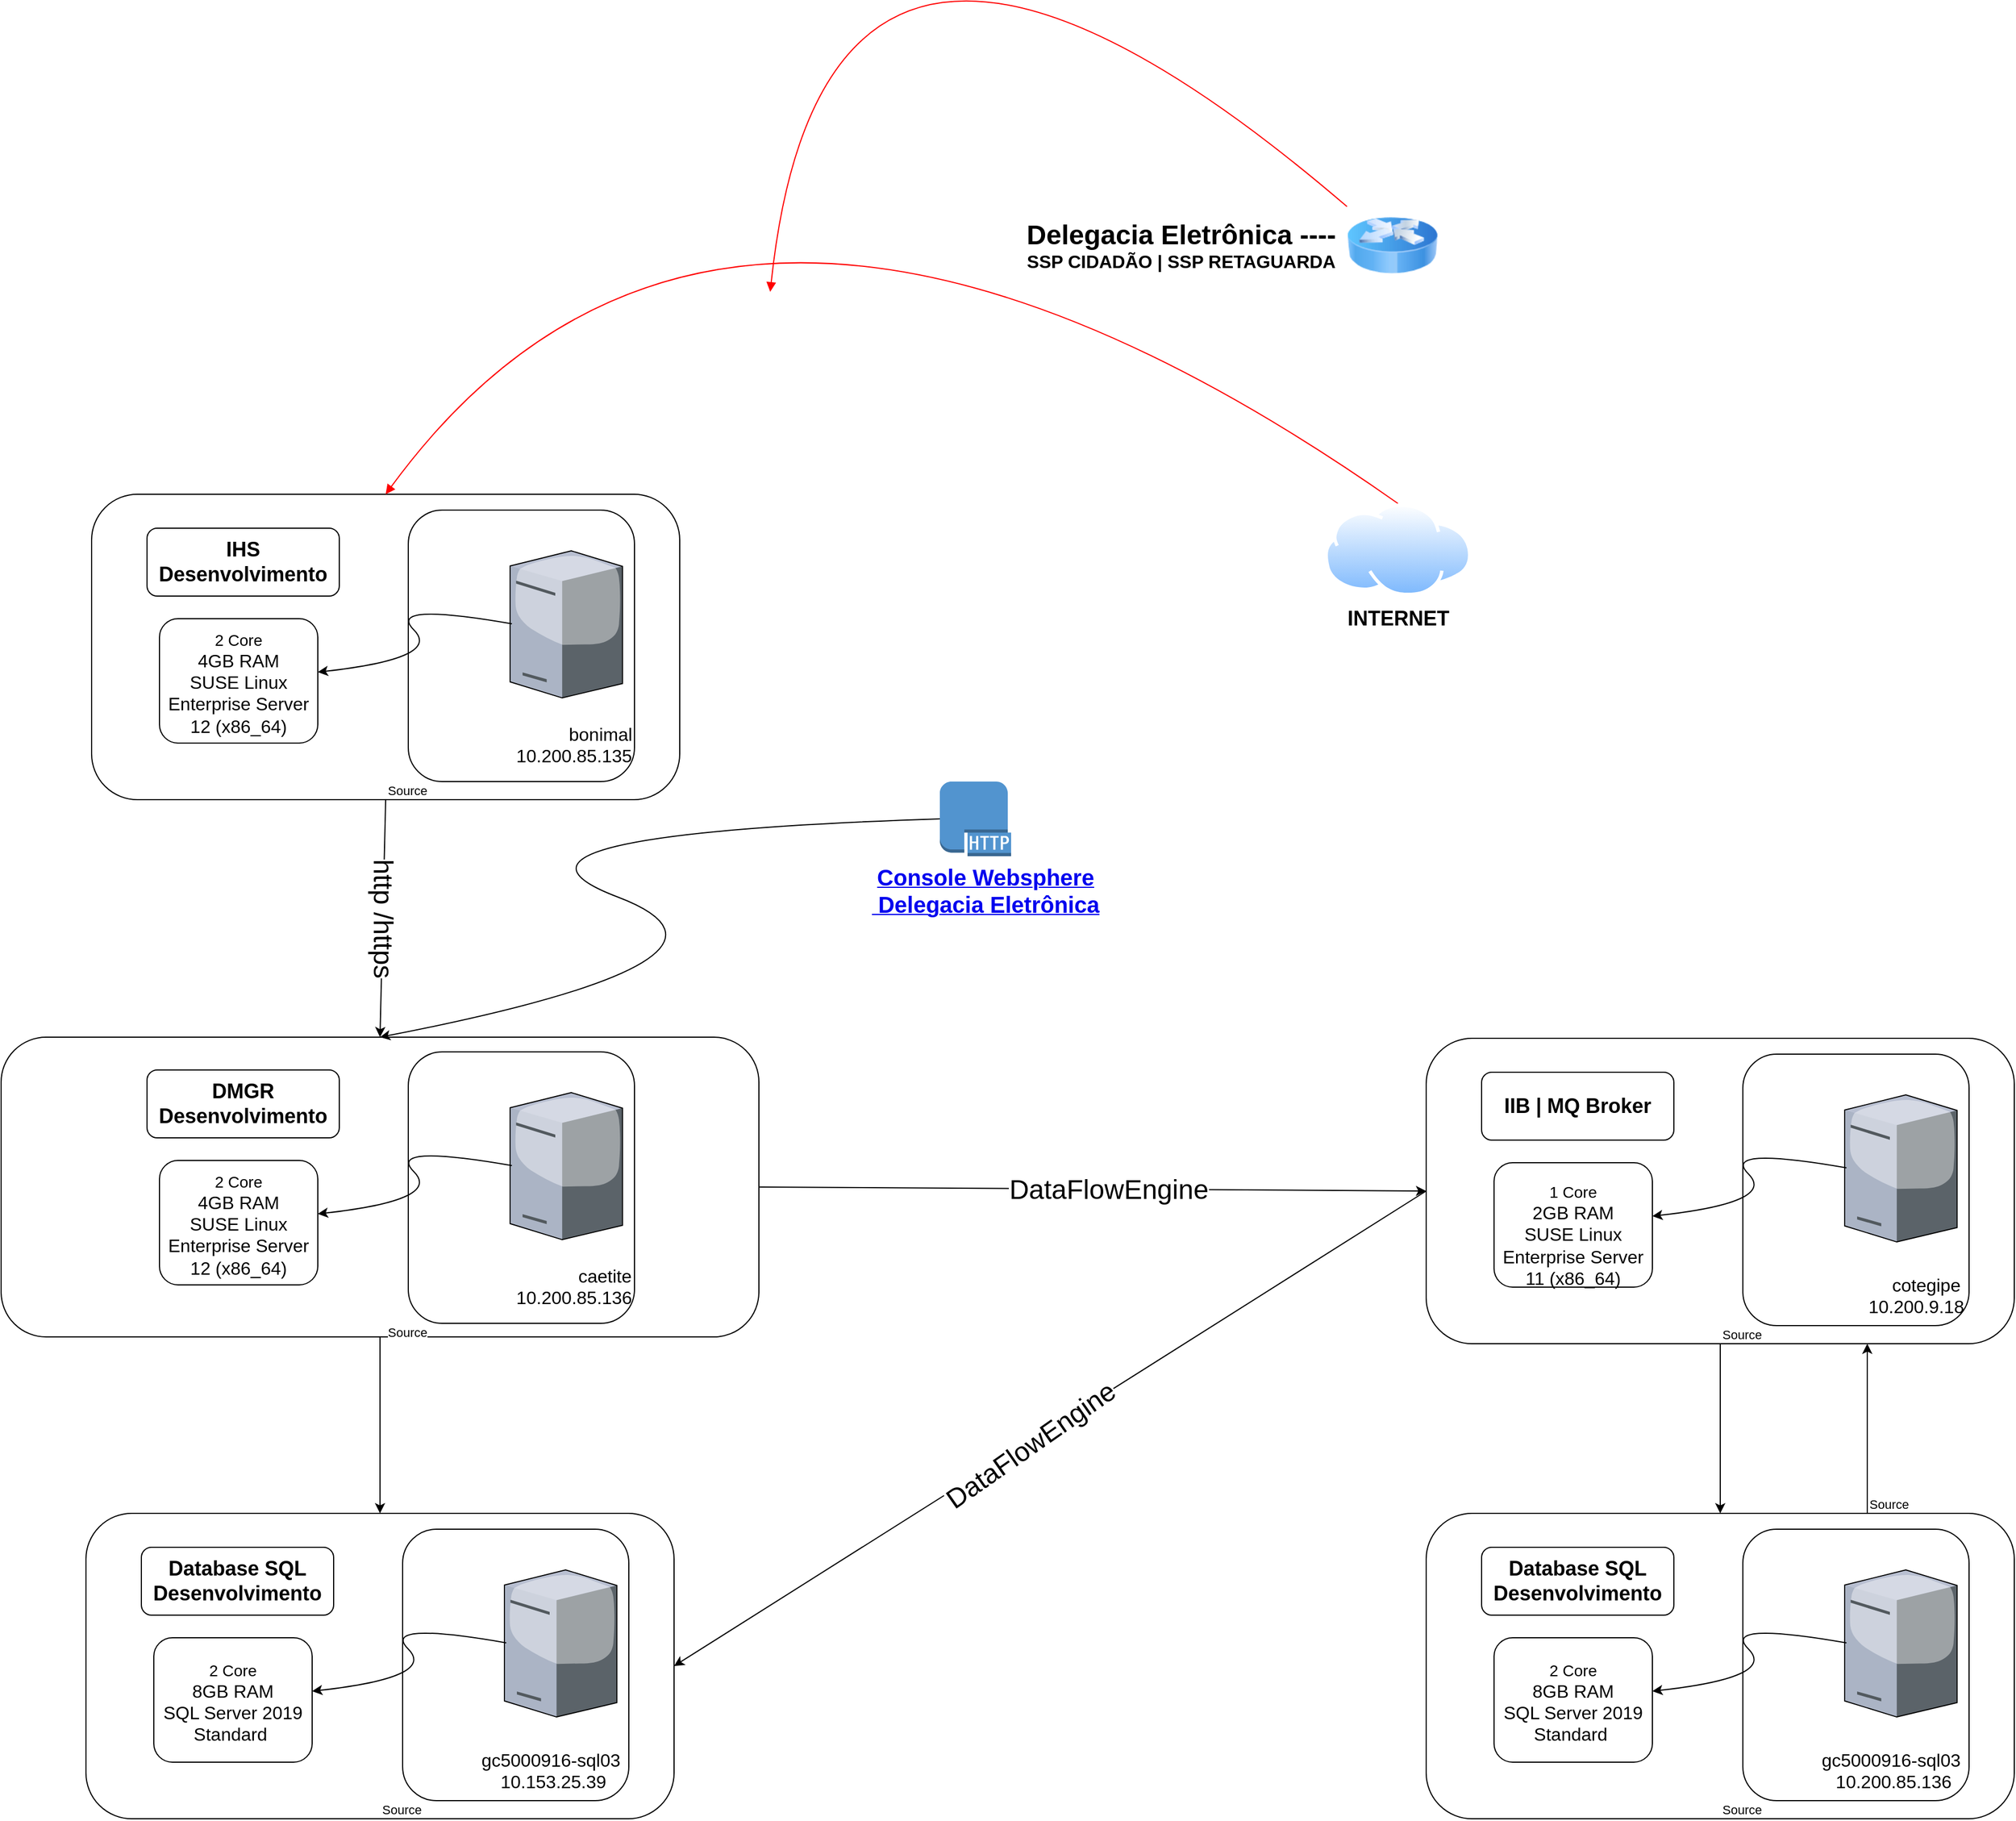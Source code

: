 <mxfile version="26.0.7">
  <diagram name="Page-1" id="822b0af5-4adb-64df-f703-e8dfc1f81529">
    <mxGraphModel dx="2391" dy="2044" grid="1" gridSize="10" guides="1" tooltips="1" connect="1" arrows="1" fold="1" page="1" pageScale="1" pageWidth="1100" pageHeight="850" background="none" math="0" shadow="0">
      <root>
        <mxCell id="0" />
        <mxCell id="1" parent="0" />
        <mxCell id="aAT7dS_sUtaWbR4hFf62-11" value="" style="rounded=1;whiteSpace=wrap;html=1;" parent="1" vertex="1">
          <mxGeometry x="420" y="-321" width="520" height="270" as="geometry" />
        </mxCell>
        <mxCell id="aAT7dS_sUtaWbR4hFf62-19" value="&lt;div&gt;&lt;br&gt;&lt;/div&gt;&lt;div&gt;&lt;br&gt;&lt;/div&gt;&lt;div&gt;&lt;br&gt;&lt;/div&gt;&lt;div&gt;&lt;br&gt;&lt;/div&gt;&lt;div&gt;&lt;br&gt;&lt;/div&gt;&lt;div&gt;&lt;br&gt;&lt;/div&gt;&lt;div&gt;&lt;br&gt;&lt;/div&gt;&lt;div&gt;&lt;br&gt;&lt;/div&gt;&lt;div&gt;&lt;br&gt;&lt;/div&gt;&lt;div&gt;&lt;br&gt;&lt;/div&gt;&lt;div&gt;&lt;br&gt;&lt;/div&gt;&lt;div&gt;&lt;span style=&quot;background-color: transparent; color: light-dark(rgb(0, 0, 0), rgb(255, 255, 255));&quot;&gt;&amp;nbsp; &amp;nbsp;&lt;/span&gt;&lt;span style=&quot;background-color: transparent; color: light-dark(rgb(0, 0, 0), rgb(255, 255, 255)); white-space: pre;&quot;&gt;&#x9;&lt;/span&gt;&lt;span style=&quot;background-color: transparent; color: light-dark(rgb(0, 0, 0), rgb(255, 255, 255)); white-space: pre;&quot;&gt;&#x9;&lt;/span&gt;&lt;span style=&quot;background-color: transparent; color: light-dark(rgb(0, 0, 0), rgb(255, 255, 255)); white-space: pre;&quot;&gt;&#x9;&lt;/span&gt;&lt;span style=&quot;background-color: transparent; color: light-dark(rgb(0, 0, 0), rgb(255, 255, 255)); white-space: pre;&quot;&gt;&#x9;&lt;/span&gt;&lt;font style=&quot;background-color: transparent; color: light-dark(rgb(0, 0, 0), rgb(255, 255, 255)); font-size: 14px;&quot;&gt;&lt;span style=&quot;white-space: pre;&quot;&gt;&#x9;&lt;/span&gt;&amp;nbsp; &amp;nbsp; &amp;nbsp; &amp;nbsp; &amp;nbsp; &amp;nbsp; &amp;nbsp; &amp;nbsp; &amp;nbsp; &amp;nbsp; &amp;nbsp; &amp;nbsp; &amp;nbsp; &amp;nbsp; &amp;nbsp; &amp;nbsp; &amp;nbsp; &amp;nbsp; &amp;nbsp; &amp;nbsp; &amp;nbsp; &amp;nbsp; &amp;nbsp; &amp;nbsp; &amp;nbsp; &amp;nbsp; &amp;nbsp;&amp;nbsp;&lt;/font&gt;&lt;font style=&quot;background-color: transparent; color: light-dark(rgb(0, 0, 0), rgb(255, 255, 255)); font-size: 16px;&quot;&gt;bonimal&lt;/font&gt;&lt;/div&gt;&lt;div&gt;&lt;/div&gt;&lt;div&gt;&lt;span style=&quot;font-size: medium; background-color: transparent; color: light-dark(rgb(0, 0, 0), rgb(255, 255, 255)); white-space: pre;&quot;&gt;&#x9;&lt;/span&gt;&lt;span style=&quot;font-size: medium; background-color: transparent; color: light-dark(rgb(0, 0, 0), rgb(255, 255, 255)); white-space: pre;&quot;&gt;&#x9;&lt;/span&gt;&lt;span style=&quot;font-size: medium; background-color: transparent; color: light-dark(rgb(0, 0, 0), rgb(255, 255, 255));&quot;&gt;&amp;nbsp; &amp;nbsp; &amp;nbsp;10.200.85.135&lt;/span&gt;&lt;/div&gt;" style="rounded=1;whiteSpace=wrap;html=1;" parent="1" vertex="1">
          <mxGeometry x="700" y="-307" width="200" height="240" as="geometry" />
        </mxCell>
        <mxCell id="7d933b09d9755ecc-9" value="" style="verticalLabelPosition=bottom;aspect=fixed;html=1;verticalAlign=top;strokeColor=none;shape=mxgraph.citrix.tower_server;rounded=0;shadow=0;comic=0;fontFamily=Verdana;" parent="1" vertex="1">
          <mxGeometry x="790" y="-271" width="99.41" height="130" as="geometry" />
        </mxCell>
        <mxCell id="7d933b09d9755ecc-26" value="" style="html=1;labelBackgroundColor=none;startArrow=none;startFill=0;endArrow=block;endFill=1;strokeColor=#FF0000;strokeWidth=1;fontFamily=Verdana;fontSize=12;curved=1;exitX=0.5;exitY=0;exitDx=0;exitDy=0;entryX=0.5;entryY=0;entryDx=0;entryDy=0;" parent="1" source="aAT7dS_sUtaWbR4hFf62-23" target="aAT7dS_sUtaWbR4hFf62-11" edge="1">
          <mxGeometry x="-0.011" y="56" relative="1" as="geometry">
            <mxPoint x="1300" y="-261" as="sourcePoint" />
            <Array as="points">
              <mxPoint x="980" y="-731" />
            </Array>
            <mxPoint as="offset" />
            <mxPoint x="690" y="-331" as="targetPoint" />
          </mxGeometry>
        </mxCell>
        <mxCell id="aAT7dS_sUtaWbR4hFf62-12" value="&lt;font style=&quot;font-size: 18px;&quot;&gt;&lt;b&gt;IHS Desenvolvimento&lt;/b&gt;&lt;/font&gt;" style="rounded=1;whiteSpace=wrap;html=1;" parent="1" vertex="1">
          <mxGeometry x="469" y="-291" width="170" height="60" as="geometry" />
        </mxCell>
        <mxCell id="aAT7dS_sUtaWbR4hFf62-14" value="&lt;div&gt;&lt;font style=&quot;font-size: 14px;&quot;&gt;&lt;br&gt;&lt;/font&gt;&lt;/div&gt;&lt;font style=&quot;font-size: 14px;&quot;&gt;&lt;div&gt;&lt;font style=&quot;font-size: 14px;&quot;&gt;&lt;br&gt;&lt;/font&gt;&lt;/div&gt;2 Core&lt;/font&gt;&lt;div&gt;&lt;font size=&quot;3&quot;&gt;4GB RAM&lt;/font&gt;&lt;/div&gt;&lt;div&gt;&lt;font size=&quot;3&quot;&gt;SUSE Linux Enterprise Server 12 (x86_64)&lt;/font&gt;&lt;/div&gt;&lt;div&gt;&lt;br&gt;&lt;div&gt;&lt;br&gt;&lt;/div&gt;&lt;/div&gt;" style="rounded=1;whiteSpace=wrap;html=1;" parent="1" vertex="1">
          <mxGeometry x="480" y="-211" width="140" height="110" as="geometry" />
        </mxCell>
        <mxCell id="aAT7dS_sUtaWbR4hFf62-17" value="" style="curved=1;endArrow=classic;html=1;rounded=0;exitX=0.016;exitY=0.496;exitDx=0;exitDy=0;exitPerimeter=0;" parent="1" source="7d933b09d9755ecc-9" target="aAT7dS_sUtaWbR4hFf62-14" edge="1">
          <mxGeometry width="50" height="50" relative="1" as="geometry">
            <mxPoint x="730" y="-226" as="sourcePoint" />
            <mxPoint x="680" y="-176" as="targetPoint" />
            <Array as="points">
              <mxPoint x="680" y="-226" />
              <mxPoint x="730" y="-176" />
            </Array>
          </mxGeometry>
        </mxCell>
        <mxCell id="aAT7dS_sUtaWbR4hFf62-20" value="" style="html=1;labelBackgroundColor=none;startArrow=none;startFill=0;endArrow=block;endFill=1;strokeColor=#FF0000;strokeWidth=1;fontFamily=Verdana;fontSize=12;curved=1;" parent="1" source="aAT7dS_sUtaWbR4hFf62-21" edge="1">
          <mxGeometry x="-0.011" y="56" relative="1" as="geometry">
            <mxPoint x="1570" y="-540" as="sourcePoint" />
            <Array as="points">
              <mxPoint x="1070" y="-970" />
            </Array>
            <mxPoint as="offset" />
            <mxPoint x="1020" y="-500" as="targetPoint" />
          </mxGeometry>
        </mxCell>
        <mxCell id="aAT7dS_sUtaWbR4hFf62-21" value="" style="image;html=1;image=img/lib/clip_art/networking/Router_Icon_128x128.png" parent="1" vertex="1">
          <mxGeometry x="1530.0" y="-581" width="80" height="80" as="geometry" />
        </mxCell>
        <mxCell id="aAT7dS_sUtaWbR4hFf62-22" value="&lt;font style=&quot;font-size: 24px;&quot;&gt;&lt;b&gt;Delegacia Eletrônica ----&lt;/b&gt;&lt;/font&gt;&lt;div&gt;&lt;font size=&quot;3&quot;&gt;&lt;b&gt;SSP CIDADÃO | SSP RETAGUARDA&lt;/b&gt;&lt;/font&gt;&lt;/div&gt;" style="text;html=1;align=center;verticalAlign=middle;resizable=0;points=[];autosize=1;strokeColor=none;fillColor=none;" parent="1" vertex="1">
          <mxGeometry x="1233" y="-571" width="300" height="60" as="geometry" />
        </mxCell>
        <mxCell id="aAT7dS_sUtaWbR4hFf62-23" value="&lt;font style=&quot;font-size: 18px;&quot;&gt;&lt;b&gt;INTERNET&lt;/b&gt;&lt;/font&gt;" style="image;aspect=fixed;perimeter=ellipsePerimeter;html=1;align=center;shadow=0;dashed=0;spacingTop=3;image=img/lib/active_directory/internet_cloud.svg;" parent="1" vertex="1">
          <mxGeometry x="1510" y="-312.9" width="130" height="81.9" as="geometry" />
        </mxCell>
        <mxCell id="aAT7dS_sUtaWbR4hFf62-24" value="" style="rounded=1;whiteSpace=wrap;html=1;" parent="1" vertex="1">
          <mxGeometry x="340" y="159" width="670" height="265" as="geometry" />
        </mxCell>
        <mxCell id="aAT7dS_sUtaWbR4hFf62-30" value="" style="endArrow=classic;html=1;rounded=0;entryX=0.5;entryY=0;entryDx=0;entryDy=0;exitX=0.5;exitY=1;exitDx=0;exitDy=0;" parent="1" source="aAT7dS_sUtaWbR4hFf62-11" target="aAT7dS_sUtaWbR4hFf62-24" edge="1">
          <mxGeometry relative="1" as="geometry">
            <mxPoint x="820" y="-51" as="sourcePoint" />
            <mxPoint x="980" y="-51" as="targetPoint" />
          </mxGeometry>
        </mxCell>
        <mxCell id="aAT7dS_sUtaWbR4hFf62-31" value="&lt;font style=&quot;font-size: 24px;&quot;&gt;&lt;font style=&quot;&quot;&gt;http /ht&lt;/font&gt;tps&lt;/font&gt;" style="edgeLabel;resizable=0;html=1;;align=center;verticalAlign=middle;rotation=90;" parent="aAT7dS_sUtaWbR4hFf62-30" connectable="0" vertex="1">
          <mxGeometry relative="1" as="geometry" />
        </mxCell>
        <mxCell id="aAT7dS_sUtaWbR4hFf62-32" value="Source" style="edgeLabel;resizable=0;html=1;;align=left;verticalAlign=bottom;" parent="aAT7dS_sUtaWbR4hFf62-30" connectable="0" vertex="1">
          <mxGeometry x="-1" relative="1" as="geometry" />
        </mxCell>
        <mxCell id="XWSbF_imXP0iLrR8o-j1-2" value="&lt;div&gt;&lt;br&gt;&lt;/div&gt;&lt;div&gt;&lt;br&gt;&lt;/div&gt;&lt;div&gt;&lt;br&gt;&lt;/div&gt;&lt;div&gt;&lt;br&gt;&lt;/div&gt;&lt;div&gt;&lt;br&gt;&lt;/div&gt;&lt;div&gt;&lt;br&gt;&lt;/div&gt;&lt;div&gt;&lt;br&gt;&lt;/div&gt;&lt;div&gt;&lt;br&gt;&lt;/div&gt;&lt;div&gt;&lt;br&gt;&lt;/div&gt;&lt;div&gt;&lt;br&gt;&lt;/div&gt;&lt;div&gt;&lt;br&gt;&lt;/div&gt;&lt;div&gt;&lt;span style=&quot;background-color: transparent; color: light-dark(rgb(0, 0, 0), rgb(255, 255, 255));&quot;&gt;&amp;nbsp; &amp;nbsp;&lt;/span&gt;&lt;span style=&quot;background-color: transparent; color: light-dark(rgb(0, 0, 0), rgb(255, 255, 255)); white-space: pre;&quot;&gt;&#x9;&lt;/span&gt;&lt;span style=&quot;background-color: transparent; color: light-dark(rgb(0, 0, 0), rgb(255, 255, 255)); white-space: pre;&quot;&gt;&#x9;&lt;/span&gt;&lt;span style=&quot;background-color: transparent; color: light-dark(rgb(0, 0, 0), rgb(255, 255, 255)); white-space: pre;&quot;&gt;&#x9;&lt;/span&gt;&lt;span style=&quot;background-color: transparent; color: light-dark(rgb(0, 0, 0), rgb(255, 255, 255)); white-space: pre;&quot;&gt;&#x9;&lt;/span&gt;&lt;font style=&quot;background-color: transparent; color: light-dark(rgb(0, 0, 0), rgb(255, 255, 255)); font-size: 14px;&quot;&gt;&lt;span style=&quot;white-space: pre;&quot;&gt;&#x9;&lt;/span&gt;&amp;nbsp; &amp;nbsp; &amp;nbsp; &amp;nbsp; &amp;nbsp; &amp;nbsp; &amp;nbsp; &amp;nbsp; &amp;nbsp; &amp;nbsp; &amp;nbsp; &amp;nbsp; &amp;nbsp; &amp;nbsp; &amp;nbsp; &amp;nbsp; &amp;nbsp; &amp;nbsp; &amp;nbsp; &amp;nbsp; &amp;nbsp; &amp;nbsp; &amp;nbsp; &amp;nbsp; &amp;nbsp; &amp;nbsp; &amp;nbsp; &amp;nbsp;&amp;nbsp;&lt;/font&gt;&lt;font style=&quot;background-color: transparent; color: light-dark(rgb(0, 0, 0), rgb(255, 255, 255)); font-size: 16px;&quot;&gt;caetite&lt;/font&gt;&lt;br&gt;&lt;/div&gt;&lt;div&gt;&lt;/div&gt;&lt;div&gt;&lt;span style=&quot;font-size: medium; background-color: transparent; color: light-dark(rgb(0, 0, 0), rgb(255, 255, 255)); white-space: pre;&quot;&gt;&#x9;&lt;/span&gt;&lt;span style=&quot;font-size: medium; background-color: transparent; color: light-dark(rgb(0, 0, 0), rgb(255, 255, 255)); white-space: pre;&quot;&gt;&#x9;&lt;/span&gt;&lt;span style=&quot;font-size: medium; background-color: transparent; color: light-dark(rgb(0, 0, 0), rgb(255, 255, 255));&quot;&gt;&amp;nbsp; &amp;nbsp; &amp;nbsp;10.200.85.136&lt;/span&gt;&lt;/div&gt;" style="rounded=1;whiteSpace=wrap;html=1;" parent="1" vertex="1">
          <mxGeometry x="700" y="172" width="200" height="240" as="geometry" />
        </mxCell>
        <mxCell id="XWSbF_imXP0iLrR8o-j1-3" value="" style="verticalLabelPosition=bottom;aspect=fixed;html=1;verticalAlign=top;strokeColor=none;shape=mxgraph.citrix.tower_server;rounded=0;shadow=0;comic=0;fontFamily=Verdana;" parent="1" vertex="1">
          <mxGeometry x="790" y="208" width="99.41" height="130" as="geometry" />
        </mxCell>
        <mxCell id="XWSbF_imXP0iLrR8o-j1-4" value="&lt;font style=&quot;font-size: 18px;&quot;&gt;&lt;b&gt;DMGR&lt;/b&gt;&lt;/font&gt;&lt;div&gt;&lt;font style=&quot;font-size: 18px;&quot;&gt;&lt;b&gt;Desenvolvimento&lt;/b&gt;&lt;/font&gt;&lt;/div&gt;" style="rounded=1;whiteSpace=wrap;html=1;" parent="1" vertex="1">
          <mxGeometry x="469" y="188" width="170" height="60" as="geometry" />
        </mxCell>
        <mxCell id="XWSbF_imXP0iLrR8o-j1-5" value="&lt;div&gt;&lt;font style=&quot;font-size: 14px;&quot;&gt;&lt;br&gt;&lt;/font&gt;&lt;/div&gt;&lt;font style=&quot;font-size: 14px;&quot;&gt;&lt;div&gt;&lt;font style=&quot;font-size: 14px;&quot;&gt;&lt;br&gt;&lt;/font&gt;&lt;/div&gt;2 Core&lt;/font&gt;&lt;div&gt;&lt;font size=&quot;3&quot;&gt;4GB RAM&lt;/font&gt;&lt;/div&gt;&lt;div&gt;&lt;font size=&quot;3&quot;&gt;SUSE Linux Enterprise Server 12 (x86_64)&lt;/font&gt;&lt;/div&gt;&lt;div&gt;&lt;br&gt;&lt;div&gt;&lt;br&gt;&lt;/div&gt;&lt;/div&gt;" style="rounded=1;whiteSpace=wrap;html=1;" parent="1" vertex="1">
          <mxGeometry x="480" y="268" width="140" height="110" as="geometry" />
        </mxCell>
        <mxCell id="XWSbF_imXP0iLrR8o-j1-6" value="" style="curved=1;endArrow=classic;html=1;rounded=0;exitX=0.016;exitY=0.496;exitDx=0;exitDy=0;exitPerimeter=0;" parent="1" source="XWSbF_imXP0iLrR8o-j1-3" target="XWSbF_imXP0iLrR8o-j1-5" edge="1">
          <mxGeometry width="50" height="50" relative="1" as="geometry">
            <mxPoint x="730" y="253" as="sourcePoint" />
            <mxPoint x="680" y="303" as="targetPoint" />
            <Array as="points">
              <mxPoint x="680" y="253" />
              <mxPoint x="730" y="303" />
            </Array>
          </mxGeometry>
        </mxCell>
        <mxCell id="XWSbF_imXP0iLrR8o-j1-7" value="Source" style="edgeLabel;resizable=0;html=1;;align=left;verticalAlign=bottom;" parent="1" connectable="0" vertex="1">
          <mxGeometry x="680" y="428" as="geometry" />
        </mxCell>
        <mxCell id="XWSbF_imXP0iLrR8o-j1-8" value="" style="outlineConnect=0;dashed=0;verticalLabelPosition=bottom;verticalAlign=top;align=center;html=1;shape=mxgraph.aws3.http_protocol;fillColor=#5294CF;gradientColor=none;" parent="1" vertex="1">
          <mxGeometry x="1170" y="-67" width="63" height="66" as="geometry" />
        </mxCell>
        <mxCell id="XWSbF_imXP0iLrR8o-j1-9" value="&lt;a href=&quot;https://10.200.85.136:9043/ibm/console/login.do?action=secure&quot;&gt;&lt;font style=&quot;font-size: 20px;&quot;&gt;&lt;b&gt;Console Websphere&lt;/b&gt;&lt;/font&gt;&lt;/a&gt;&lt;div&gt;&lt;a href=&quot;https://10.200.85.136:9043/ibm/console/login.do?action=secure&quot;&gt;&lt;font style=&quot;font-size: 20px;&quot;&gt;&lt;b&gt;&amp;nbsp;Delegacia Eletrônica&lt;/b&gt;&lt;/font&gt;&lt;/a&gt;&lt;/div&gt;" style="text;html=1;align=center;verticalAlign=middle;resizable=0;points=[];autosize=1;strokeColor=none;fillColor=none;" parent="1" vertex="1">
          <mxGeometry x="1100" y="-1" width="220" height="60" as="geometry" />
        </mxCell>
        <mxCell id="XWSbF_imXP0iLrR8o-j1-14" value="" style="curved=1;endArrow=classic;html=1;rounded=0;exitX=0;exitY=0.5;exitDx=0;exitDy=0;exitPerimeter=0;entryX=0.5;entryY=0;entryDx=0;entryDy=0;" parent="1" source="XWSbF_imXP0iLrR8o-j1-8" target="aAT7dS_sUtaWbR4hFf62-24" edge="1">
          <mxGeometry width="50" height="50" relative="1" as="geometry">
            <mxPoint x="1020" y="40" as="sourcePoint" />
            <mxPoint x="670" y="160" as="targetPoint" />
            <Array as="points">
              <mxPoint x="740" y="-20" />
              <mxPoint x="1030" y="90" />
            </Array>
          </mxGeometry>
        </mxCell>
        <mxCell id="XWSbF_imXP0iLrR8o-j1-15" value="" style="rounded=1;whiteSpace=wrap;html=1;" parent="1" vertex="1">
          <mxGeometry x="415" y="580" width="520" height="270" as="geometry" />
        </mxCell>
        <mxCell id="XWSbF_imXP0iLrR8o-j1-16" value="&lt;div&gt;&lt;br&gt;&lt;/div&gt;&lt;div&gt;&lt;br&gt;&lt;/div&gt;&lt;div&gt;&lt;br&gt;&lt;/div&gt;&lt;div&gt;&lt;br&gt;&lt;/div&gt;&lt;div&gt;&lt;br&gt;&lt;/div&gt;&lt;div&gt;&lt;br&gt;&lt;/div&gt;&lt;div&gt;&lt;br&gt;&lt;/div&gt;&lt;div&gt;&lt;br&gt;&lt;/div&gt;&lt;div&gt;&lt;br&gt;&lt;/div&gt;&lt;div&gt;&lt;div&gt;&lt;font style=&quot;background-color: transparent; color: light-dark(rgb(0, 0, 0), rgb(255, 255, 255)); font-size: 16px;&quot;&gt;&amp;nbsp; &amp;nbsp; &amp;nbsp; &amp;nbsp; &amp;nbsp; &amp;nbsp; &amp;nbsp; &amp;nbsp; &amp;nbsp; &amp;nbsp; &amp;nbsp; &amp;nbsp; &amp;nbsp; &amp;nbsp; &amp;nbsp; &amp;nbsp;&amp;nbsp;&lt;/font&gt;&lt;/div&gt;&lt;div&gt;&lt;font style=&quot;background-color: transparent; color: light-dark(rgb(0, 0, 0), rgb(255, 255, 255)); font-size: 16px;&quot;&gt;&amp;nbsp; &amp;nbsp; &amp;nbsp; &amp;nbsp; &amp;nbsp; &amp;nbsp; &amp;nbsp; &amp;nbsp; &amp;nbsp; &amp;nbsp; &amp;nbsp; &amp;nbsp; &amp;nbsp; &amp;nbsp; &amp;nbsp; &amp;nbsp; &amp;nbsp; &amp;nbsp; &amp;nbsp; &amp;nbsp; &amp;nbsp; &amp;nbsp; &amp;nbsp; &amp;nbsp; &amp;nbsp;&lt;/font&gt;&lt;/div&gt;&lt;div&gt;&lt;font style=&quot;background-color: transparent; color: light-dark(rgb(0, 0, 0), rgb(255, 255, 255)); font-size: 16px;&quot;&gt;&amp;nbsp; &amp;nbsp; &amp;nbsp; &amp;nbsp; &amp;nbsp; &amp;nbsp; &amp;nbsp; &amp;nbsp;gc5000916-sql03&amp;nbsp; &amp;nbsp; &amp;nbsp; &amp;nbsp; &amp;nbsp; &amp;nbsp; &amp;nbsp; &amp;nbsp; &amp;nbsp;&lt;/font&gt;&lt;span style=&quot;background-color: transparent;&quot;&gt;&lt;font size=&quot;3&quot;&gt;10.153.25.39&lt;/font&gt;&lt;/span&gt;&lt;br&gt;&lt;/div&gt;&lt;/div&gt;" style="rounded=1;whiteSpace=wrap;html=1;" parent="1" vertex="1">
          <mxGeometry x="695" y="594" width="200" height="240" as="geometry" />
        </mxCell>
        <mxCell id="XWSbF_imXP0iLrR8o-j1-17" value="" style="verticalLabelPosition=bottom;aspect=fixed;html=1;verticalAlign=top;strokeColor=none;shape=mxgraph.citrix.tower_server;rounded=0;shadow=0;comic=0;fontFamily=Verdana;" parent="1" vertex="1">
          <mxGeometry x="785" y="630" width="99.41" height="130" as="geometry" />
        </mxCell>
        <mxCell id="XWSbF_imXP0iLrR8o-j1-18" value="&lt;font style=&quot;font-size: 18px;&quot;&gt;&lt;b&gt;Database SQL Desenvolvimento&lt;/b&gt;&lt;/font&gt;" style="rounded=1;whiteSpace=wrap;html=1;" parent="1" vertex="1">
          <mxGeometry x="464" y="610" width="170" height="60" as="geometry" />
        </mxCell>
        <mxCell id="XWSbF_imXP0iLrR8o-j1-19" value="&lt;div&gt;&lt;font style=&quot;font-size: 14px;&quot;&gt;&lt;br&gt;&lt;/font&gt;&lt;/div&gt;&lt;font style=&quot;font-size: 14px;&quot;&gt;&lt;div&gt;&lt;font style=&quot;font-size: 14px;&quot;&gt;&lt;br&gt;&lt;/font&gt;&lt;/div&gt;2 Core&lt;/font&gt;&lt;div&gt;&lt;font size=&quot;3&quot;&gt;8GB RAM&lt;/font&gt;&lt;/div&gt;&lt;div&gt;&lt;font size=&quot;3&quot;&gt;SQL Server 2019 Standard&amp;nbsp;&lt;/font&gt;&lt;/div&gt;&lt;div&gt;&lt;br&gt;&lt;div&gt;&lt;br&gt;&lt;/div&gt;&lt;/div&gt;" style="rounded=1;whiteSpace=wrap;html=1;" parent="1" vertex="1">
          <mxGeometry x="475" y="690" width="140" height="110" as="geometry" />
        </mxCell>
        <mxCell id="XWSbF_imXP0iLrR8o-j1-20" value="" style="curved=1;endArrow=classic;html=1;rounded=0;exitX=0.016;exitY=0.496;exitDx=0;exitDy=0;exitPerimeter=0;" parent="1" source="XWSbF_imXP0iLrR8o-j1-17" target="XWSbF_imXP0iLrR8o-j1-19" edge="1">
          <mxGeometry width="50" height="50" relative="1" as="geometry">
            <mxPoint x="725" y="675" as="sourcePoint" />
            <mxPoint x="675" y="725" as="targetPoint" />
            <Array as="points">
              <mxPoint x="675" y="675" />
              <mxPoint x="725" y="725" />
            </Array>
          </mxGeometry>
        </mxCell>
        <mxCell id="XWSbF_imXP0iLrR8o-j1-21" value="Source" style="edgeLabel;resizable=0;html=1;;align=left;verticalAlign=bottom;" parent="1" connectable="0" vertex="1">
          <mxGeometry x="675" y="850" as="geometry" />
        </mxCell>
        <mxCell id="XWSbF_imXP0iLrR8o-j1-26" value="" style="endArrow=classic;html=1;rounded=0;exitX=0.5;exitY=1;exitDx=0;exitDy=0;entryX=0.5;entryY=0;entryDx=0;entryDy=0;" parent="1" source="aAT7dS_sUtaWbR4hFf62-24" target="XWSbF_imXP0iLrR8o-j1-15" edge="1">
          <mxGeometry width="50" height="50" relative="1" as="geometry">
            <mxPoint x="1200" y="310" as="sourcePoint" />
            <mxPoint x="1250" y="260" as="targetPoint" />
          </mxGeometry>
        </mxCell>
        <mxCell id="XWSbF_imXP0iLrR8o-j1-30" value="" style="rounded=1;whiteSpace=wrap;html=1;" parent="1" vertex="1">
          <mxGeometry x="1600" y="160" width="520" height="270" as="geometry" />
        </mxCell>
        <mxCell id="XWSbF_imXP0iLrR8o-j1-31" value="&lt;div&gt;&lt;br&gt;&lt;/div&gt;&lt;div&gt;&lt;br&gt;&lt;/div&gt;&lt;div&gt;&lt;br&gt;&lt;/div&gt;&lt;div&gt;&lt;br&gt;&lt;/div&gt;&lt;div&gt;&lt;br&gt;&lt;/div&gt;&lt;div&gt;&lt;br&gt;&lt;/div&gt;&lt;div&gt;&lt;br&gt;&lt;/div&gt;&lt;div&gt;&lt;br&gt;&lt;/div&gt;&lt;div&gt;&lt;br&gt;&lt;/div&gt;&lt;div&gt;&lt;div&gt;&lt;font style=&quot;background-color: transparent; color: light-dark(rgb(0, 0, 0), rgb(255, 255, 255)); font-size: 16px;&quot;&gt;&amp;nbsp; &amp;nbsp; &amp;nbsp; &amp;nbsp; &amp;nbsp; &amp;nbsp; &amp;nbsp; &amp;nbsp; &amp;nbsp; &amp;nbsp; &amp;nbsp; &amp;nbsp; &amp;nbsp; &amp;nbsp; &amp;nbsp; &amp;nbsp;&amp;nbsp;&lt;/font&gt;&lt;/div&gt;&lt;div&gt;&lt;font style=&quot;background-color: transparent; color: light-dark(rgb(0, 0, 0), rgb(255, 255, 255)); font-size: 16px;&quot;&gt;&amp;nbsp; &amp;nbsp; &amp;nbsp; &amp;nbsp; &amp;nbsp; &amp;nbsp; &amp;nbsp; &amp;nbsp; &amp;nbsp; &amp;nbsp; &amp;nbsp; &amp;nbsp; &amp;nbsp; &amp;nbsp; &amp;nbsp; &amp;nbsp; &amp;nbsp; &amp;nbsp; &amp;nbsp; &amp;nbsp; &amp;nbsp; &amp;nbsp; &amp;nbsp; &amp;nbsp; &amp;nbsp;&lt;/font&gt;&lt;/div&gt;&lt;div&gt;&lt;font style=&quot;background-color: transparent; color: light-dark(rgb(0, 0, 0), rgb(255, 255, 255)); font-size: 16px;&quot;&gt;&amp;nbsp; &amp;nbsp; &amp;nbsp; &amp;nbsp; &amp;nbsp; &amp;nbsp; &amp;nbsp; &amp;nbsp; &amp;nbsp; &amp;nbsp; &amp;nbsp; &amp;nbsp; &amp;nbsp; &amp;nbsp; &amp;nbsp;cotegipe&amp;nbsp; &amp;nbsp; &amp;nbsp; &amp;nbsp; &amp;nbsp; &amp;nbsp; &amp;nbsp; &amp;nbsp; &amp;nbsp; &amp;nbsp; &amp;nbsp; &amp;nbsp; &amp;nbsp;&amp;nbsp;&lt;/font&gt;&lt;span style=&quot;background-color: transparent; color: light-dark(rgb(0, 0, 0), rgb(255, 255, 255)); font-size: medium;&quot;&gt;10.200.9.18&lt;/span&gt;&lt;br&gt;&lt;/div&gt;&lt;/div&gt;" style="rounded=1;whiteSpace=wrap;html=1;" parent="1" vertex="1">
          <mxGeometry x="1880" y="174" width="200" height="240" as="geometry" />
        </mxCell>
        <mxCell id="XWSbF_imXP0iLrR8o-j1-32" value="" style="verticalLabelPosition=bottom;aspect=fixed;html=1;verticalAlign=top;strokeColor=none;shape=mxgraph.citrix.tower_server;rounded=0;shadow=0;comic=0;fontFamily=Verdana;" parent="1" vertex="1">
          <mxGeometry x="1970" y="210" width="99.41" height="130" as="geometry" />
        </mxCell>
        <mxCell id="XWSbF_imXP0iLrR8o-j1-33" value="&lt;font style=&quot;font-size: 18px;&quot;&gt;&lt;b&gt;IIB | MQ Broker&lt;/b&gt;&lt;/font&gt;" style="rounded=1;whiteSpace=wrap;html=1;" parent="1" vertex="1">
          <mxGeometry x="1649" y="190" width="170" height="60" as="geometry" />
        </mxCell>
        <mxCell id="XWSbF_imXP0iLrR8o-j1-34" value="&lt;div&gt;&lt;font style=&quot;font-size: 14px;&quot;&gt;&lt;br&gt;&lt;/font&gt;&lt;/div&gt;&lt;font style=&quot;font-size: 14px;&quot;&gt;&lt;div&gt;&lt;font style=&quot;font-size: 14px;&quot;&gt;&lt;br&gt;&lt;/font&gt;&lt;/div&gt;1 Core&lt;/font&gt;&lt;div&gt;&lt;font size=&quot;3&quot;&gt;2GB RAM&lt;/font&gt;&lt;/div&gt;&lt;div&gt;&lt;font size=&quot;3&quot;&gt;SUSE Linux Enterprise Server 11 (x86_64)&lt;/font&gt;&lt;br&gt;&lt;/div&gt;&lt;div&gt;&lt;div&gt;&lt;br&gt;&lt;/div&gt;&lt;/div&gt;" style="rounded=1;whiteSpace=wrap;html=1;" parent="1" vertex="1">
          <mxGeometry x="1660" y="270" width="140" height="110" as="geometry" />
        </mxCell>
        <mxCell id="XWSbF_imXP0iLrR8o-j1-35" value="" style="curved=1;endArrow=classic;html=1;rounded=0;exitX=0.016;exitY=0.496;exitDx=0;exitDy=0;exitPerimeter=0;" parent="1" source="XWSbF_imXP0iLrR8o-j1-32" target="XWSbF_imXP0iLrR8o-j1-34" edge="1">
          <mxGeometry width="50" height="50" relative="1" as="geometry">
            <mxPoint x="1910" y="255" as="sourcePoint" />
            <mxPoint x="1860" y="305" as="targetPoint" />
            <Array as="points">
              <mxPoint x="1860" y="255" />
              <mxPoint x="1910" y="305" />
            </Array>
          </mxGeometry>
        </mxCell>
        <mxCell id="XWSbF_imXP0iLrR8o-j1-36" value="Source" style="edgeLabel;resizable=0;html=1;;align=left;verticalAlign=bottom;" parent="1" connectable="0" vertex="1">
          <mxGeometry x="1860" y="430" as="geometry" />
        </mxCell>
        <mxCell id="XWSbF_imXP0iLrR8o-j1-38" value="" style="endArrow=classic;html=1;rounded=0;exitX=1;exitY=0.5;exitDx=0;exitDy=0;entryX=0;entryY=0.5;entryDx=0;entryDy=0;" parent="1" source="aAT7dS_sUtaWbR4hFf62-24" target="XWSbF_imXP0iLrR8o-j1-30" edge="1">
          <mxGeometry width="50" height="50" relative="1" as="geometry">
            <mxPoint x="1020" y="302" as="sourcePoint" />
            <mxPoint x="1410" y="299" as="targetPoint" />
          </mxGeometry>
        </mxCell>
        <mxCell id="XWSbF_imXP0iLrR8o-j1-39" value="&lt;div&gt;&lt;font style=&quot;&quot;&gt;&lt;span style=&quot;font-size: 24px;&quot;&gt;DataFlowEngine&lt;/span&gt;&lt;br&gt;&lt;/font&gt;&lt;/div&gt;" style="edgeLabel;html=1;align=center;verticalAlign=middle;resizable=0;points=[];rotation=0;" parent="XWSbF_imXP0iLrR8o-j1-38" vertex="1" connectable="0">
          <mxGeometry x="-0.135" y="-1" relative="1" as="geometry">
            <mxPoint x="54" as="offset" />
          </mxGeometry>
        </mxCell>
        <mxCell id="5d6im8vc8zOLy0s14jby-1" value="" style="rounded=1;whiteSpace=wrap;html=1;" vertex="1" parent="1">
          <mxGeometry x="1600" y="580" width="520" height="270" as="geometry" />
        </mxCell>
        <mxCell id="5d6im8vc8zOLy0s14jby-2" value="&lt;div&gt;&lt;br&gt;&lt;/div&gt;&lt;div&gt;&lt;br&gt;&lt;/div&gt;&lt;div&gt;&lt;br&gt;&lt;/div&gt;&lt;div&gt;&lt;br&gt;&lt;/div&gt;&lt;div&gt;&lt;br&gt;&lt;/div&gt;&lt;div&gt;&lt;br&gt;&lt;/div&gt;&lt;div&gt;&lt;br&gt;&lt;/div&gt;&lt;div&gt;&lt;br&gt;&lt;/div&gt;&lt;div&gt;&lt;br&gt;&lt;/div&gt;&lt;div&gt;&lt;div&gt;&lt;font style=&quot;background-color: transparent; color: light-dark(rgb(0, 0, 0), rgb(255, 255, 255)); font-size: 16px;&quot;&gt;&amp;nbsp; &amp;nbsp; &amp;nbsp; &amp;nbsp; &amp;nbsp; &amp;nbsp; &amp;nbsp; &amp;nbsp; &amp;nbsp; &amp;nbsp; &amp;nbsp; &amp;nbsp; &amp;nbsp; &amp;nbsp; &amp;nbsp; &amp;nbsp;&amp;nbsp;&lt;/font&gt;&lt;/div&gt;&lt;div&gt;&lt;font style=&quot;background-color: transparent; color: light-dark(rgb(0, 0, 0), rgb(255, 255, 255)); font-size: 16px;&quot;&gt;&amp;nbsp; &amp;nbsp; &amp;nbsp; &amp;nbsp; &amp;nbsp; &amp;nbsp; &amp;nbsp; &amp;nbsp; &amp;nbsp; &amp;nbsp; &amp;nbsp; &amp;nbsp; &amp;nbsp; &amp;nbsp; &amp;nbsp; &amp;nbsp; &amp;nbsp; &amp;nbsp; &amp;nbsp; &amp;nbsp; &amp;nbsp; &amp;nbsp; &amp;nbsp; &amp;nbsp; &amp;nbsp;&lt;/font&gt;&lt;/div&gt;&lt;div&gt;&lt;font style=&quot;background-color: transparent; color: light-dark(rgb(0, 0, 0), rgb(255, 255, 255)); font-size: 16px;&quot;&gt;&amp;nbsp; &amp;nbsp; &amp;nbsp; &amp;nbsp; &amp;nbsp; &amp;nbsp; &amp;nbsp; &amp;nbsp;gc5000916-sql03&amp;nbsp; &amp;nbsp; &amp;nbsp; &amp;nbsp; &amp;nbsp; &amp;nbsp; &amp;nbsp; &amp;nbsp; &amp;nbsp;&lt;/font&gt;&lt;span style=&quot;background-color: transparent; color: light-dark(rgb(0, 0, 0), rgb(255, 255, 255)); font-size: medium;&quot;&gt;10.200.85.136&lt;/span&gt;&lt;br&gt;&lt;/div&gt;&lt;/div&gt;" style="rounded=1;whiteSpace=wrap;html=1;" vertex="1" parent="1">
          <mxGeometry x="1880" y="594" width="200" height="240" as="geometry" />
        </mxCell>
        <mxCell id="5d6im8vc8zOLy0s14jby-3" value="" style="verticalLabelPosition=bottom;aspect=fixed;html=1;verticalAlign=top;strokeColor=none;shape=mxgraph.citrix.tower_server;rounded=0;shadow=0;comic=0;fontFamily=Verdana;" vertex="1" parent="1">
          <mxGeometry x="1970" y="630" width="99.41" height="130" as="geometry" />
        </mxCell>
        <mxCell id="5d6im8vc8zOLy0s14jby-4" value="&lt;font style=&quot;font-size: 18px;&quot;&gt;&lt;b&gt;Database SQL Desenvolvimento&lt;/b&gt;&lt;/font&gt;" style="rounded=1;whiteSpace=wrap;html=1;" vertex="1" parent="1">
          <mxGeometry x="1649" y="610" width="170" height="60" as="geometry" />
        </mxCell>
        <mxCell id="5d6im8vc8zOLy0s14jby-5" value="&lt;div&gt;&lt;font style=&quot;font-size: 14px;&quot;&gt;&lt;br&gt;&lt;/font&gt;&lt;/div&gt;&lt;font style=&quot;font-size: 14px;&quot;&gt;&lt;div&gt;&lt;font style=&quot;font-size: 14px;&quot;&gt;&lt;br&gt;&lt;/font&gt;&lt;/div&gt;2 Core&lt;/font&gt;&lt;div&gt;&lt;font size=&quot;3&quot;&gt;8GB RAM&lt;/font&gt;&lt;/div&gt;&lt;div&gt;&lt;font size=&quot;3&quot;&gt;SQL Server 2019 Standard&amp;nbsp;&lt;/font&gt;&lt;/div&gt;&lt;div&gt;&lt;br&gt;&lt;div&gt;&lt;br&gt;&lt;/div&gt;&lt;/div&gt;" style="rounded=1;whiteSpace=wrap;html=1;" vertex="1" parent="1">
          <mxGeometry x="1660" y="690" width="140" height="110" as="geometry" />
        </mxCell>
        <mxCell id="5d6im8vc8zOLy0s14jby-6" value="" style="curved=1;endArrow=classic;html=1;rounded=0;exitX=0.016;exitY=0.496;exitDx=0;exitDy=0;exitPerimeter=0;" edge="1" parent="1" source="5d6im8vc8zOLy0s14jby-3" target="5d6im8vc8zOLy0s14jby-5">
          <mxGeometry width="50" height="50" relative="1" as="geometry">
            <mxPoint x="1910" y="675" as="sourcePoint" />
            <mxPoint x="1860" y="725" as="targetPoint" />
            <Array as="points">
              <mxPoint x="1860" y="675" />
              <mxPoint x="1910" y="725" />
            </Array>
          </mxGeometry>
        </mxCell>
        <mxCell id="5d6im8vc8zOLy0s14jby-7" value="Source" style="edgeLabel;resizable=0;html=1;;align=left;verticalAlign=bottom;" connectable="0" vertex="1" parent="1">
          <mxGeometry x="1860" y="850" as="geometry" />
        </mxCell>
        <mxCell id="5d6im8vc8zOLy0s14jby-8" value="" style="endArrow=classic;html=1;rounded=0;exitX=0.5;exitY=1;exitDx=0;exitDy=0;entryX=0.5;entryY=0;entryDx=0;entryDy=0;" edge="1" parent="1" source="XWSbF_imXP0iLrR8o-j1-30" target="5d6im8vc8zOLy0s14jby-1">
          <mxGeometry relative="1" as="geometry">
            <mxPoint x="1855" y="428" as="sourcePoint" />
            <mxPoint x="1850" y="600" as="targetPoint" />
            <Array as="points">
              <mxPoint x="1860" y="510" />
            </Array>
          </mxGeometry>
        </mxCell>
        <mxCell id="5d6im8vc8zOLy0s14jby-10" value="Source" style="edgeLabel;resizable=0;html=1;;align=left;verticalAlign=bottom;" connectable="0" vertex="1" parent="5d6im8vc8zOLy0s14jby-8">
          <mxGeometry x="-1" relative="1" as="geometry" />
        </mxCell>
        <mxCell id="5d6im8vc8zOLy0s14jby-11" value="" style="endArrow=classic;html=1;rounded=0;exitX=0.75;exitY=0;exitDx=0;exitDy=0;entryX=0.75;entryY=1;entryDx=0;entryDy=0;" edge="1" parent="1" source="5d6im8vc8zOLy0s14jby-1" target="XWSbF_imXP0iLrR8o-j1-30">
          <mxGeometry relative="1" as="geometry">
            <mxPoint x="1950" y="580" as="sourcePoint" />
            <mxPoint x="1950" y="430" as="targetPoint" />
            <Array as="points" />
          </mxGeometry>
        </mxCell>
        <mxCell id="5d6im8vc8zOLy0s14jby-12" value="Source" style="edgeLabel;resizable=0;html=1;;align=left;verticalAlign=bottom;" connectable="0" vertex="1" parent="5d6im8vc8zOLy0s14jby-11">
          <mxGeometry x="-1" relative="1" as="geometry" />
        </mxCell>
        <mxCell id="5d6im8vc8zOLy0s14jby-13" value="" style="endArrow=classic;html=1;rounded=0;exitX=0;exitY=0.5;exitDx=0;exitDy=0;entryX=1;entryY=0.5;entryDx=0;entryDy=0;" edge="1" parent="1" source="XWSbF_imXP0iLrR8o-j1-30" target="XWSbF_imXP0iLrR8o-j1-15">
          <mxGeometry width="50" height="50" relative="1" as="geometry">
            <mxPoint x="1525" y="703" as="sourcePoint" />
            <mxPoint x="935" y="700" as="targetPoint" />
          </mxGeometry>
        </mxCell>
        <mxCell id="5d6im8vc8zOLy0s14jby-14" value="&lt;div&gt;&lt;font style=&quot;&quot;&gt;&lt;span style=&quot;font-size: 24px;&quot;&gt;DataFlowEngine&lt;/span&gt;&lt;br&gt;&lt;/font&gt;&lt;/div&gt;" style="edgeLabel;html=1;align=center;verticalAlign=middle;resizable=0;points=[];rotation=-35;" vertex="1" connectable="0" parent="5d6im8vc8zOLy0s14jby-13">
          <mxGeometry x="-0.135" y="-1" relative="1" as="geometry">
            <mxPoint x="-62" y="44" as="offset" />
          </mxGeometry>
        </mxCell>
      </root>
    </mxGraphModel>
  </diagram>
</mxfile>
